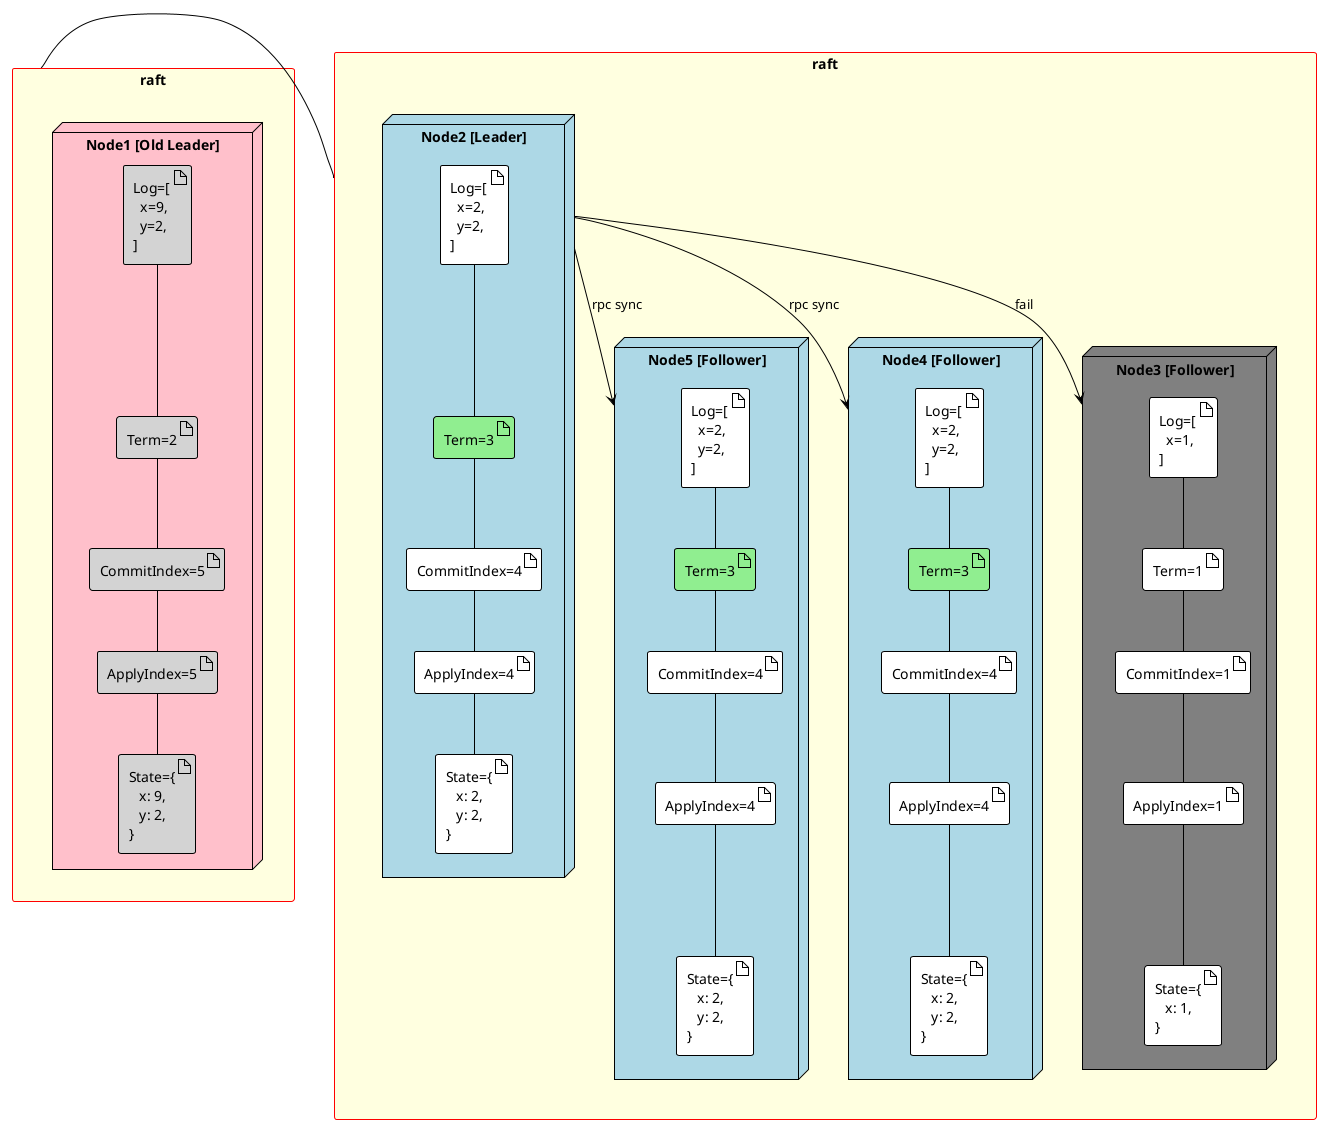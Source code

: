 @startuml
!theme plain

skinparam rectangle {
    BackgroundColor LightYellow
    BorderColor Red
}

skinparam node {
    BackgroundColor LightBlue
    BorderColor Black
}

rectangle "raft" {
    node "Node5 [Follower]" as N5 {
        artifact "Log=[\n  x=2, \n  y=2, \n]" as N5_1
        artifact "Term=3" as N5_2 #lightgreen
        artifact "CommitIndex=4" as N5_3
        artifact "ApplyIndex=4" as N5_4
        artifact "State={\n   x: 2, \n   y: 2, \n}" as N5_5
    }
    N5_1 -D- N5_2
    N5_2 -D- N5_3
    N5_3 -D- N5_4
    N5_4 -D- N5_5

    node "Node4 [Follower]" as N4 {
        artifact "Log=[\n  x=2, \n  y=2, \n]" as N4_1
        artifact "Term=3" as N4_2 #lightgreen
        artifact "CommitIndex=4" as N4_3
        artifact "ApplyIndex=4" as N4_4
        artifact "State={\n   x: 2, \n   y: 2, \n}" as N4_5
    }
    N4_1 -D- N4_2
    N4_2 -D- N4_3
    N4_3 -D- N4_4
    N4_4 -D- N4_5

    node "Node3 [Follower]" as N3 #gray {
        artifact "Log=[\n  x=1, \n]" as N3_1
        artifact "Term=1" as N3_2
        artifact "CommitIndex=1" as N3_3
        artifact "ApplyIndex=1" as N3_4
        artifact "State={\n   x: 1, \n}" as N3_5
    }
    N3_1 -D- N3_2
    N3_2 -D- N3_3
    N3_3 -D- N3_4
    N3_4 -D- N3_5

    node "Node2 [Leader]" as N2 {
        artifact "Log=[\n  x=2, \n  y=2, \n]" as N2_1
        artifact "Term=3" as N2_2 #lightgreen
        artifact "CommitIndex=4" as N2_3
        artifact "ApplyIndex=4" as N2_4
        artifact "State={\n   x: 2, \n   y: 2, \n}" as N2_5
    }
    N2_1 -D- N2_2
    N2_2 -D- N2_3
    N2_3 -D- N2_4
    N2_4 -D- N2_5
}

rectangle "raft" as raft1 {
    node "Node1 [Old Leader]" as N1 #pink {
        artifact "Log=[\n  x=9, \n  y=2, \n]" as N1_1 #lightgray
        artifact "Term=2" as N1_2 #lightgray
        artifact "CommitIndex=5" as N1_3 #lightgray
        artifact "ApplyIndex=5" as N1_4 #lightgray
        artifact "State={\n   x: 9, \n   y: 2, \n}" as N1_5 #lightgray
    }
    N1_1 -D- N1_2
    N1_2 -D- N1_3
    N1_3 -D- N1_4
    N1_4 -D- N1_5
}
raft1 -R- raft

N2 -D-> N3 : fail
N2 -D-> N4 : rpc sync
N2 -D-> N5 : rpc sync

@enduml
